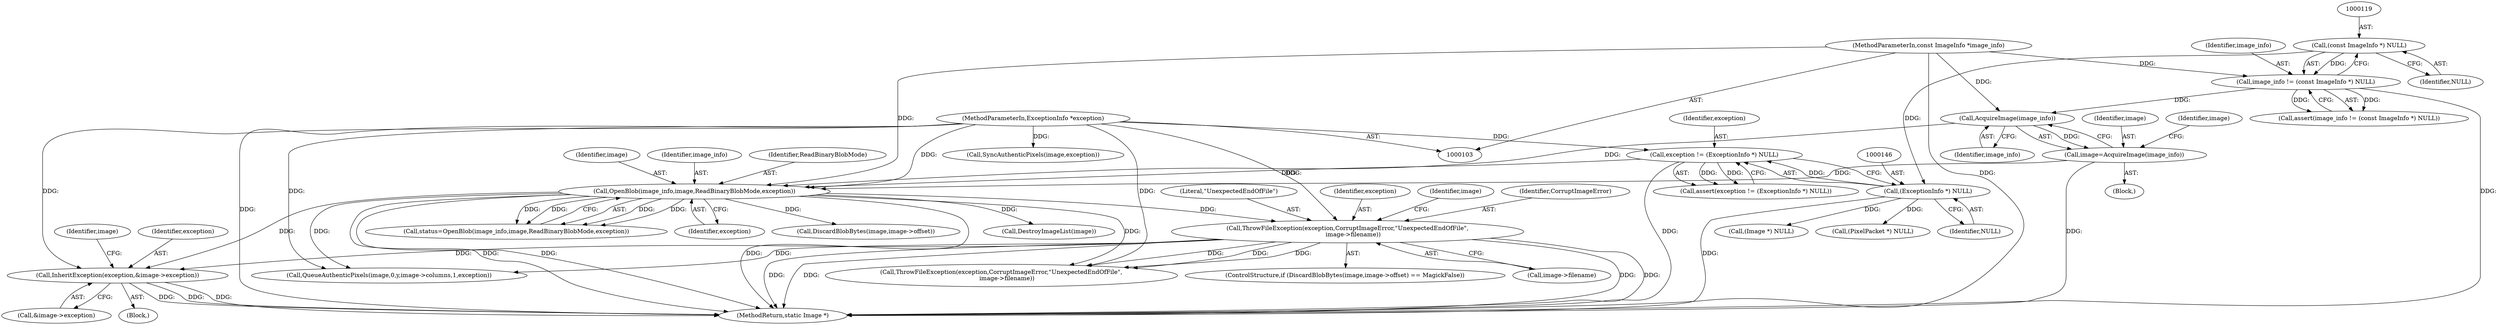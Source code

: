 digraph "0_ImageMagick_f6e9d0d9955e85bdd7540b251cd50d598dacc5e6_35@pointer" {
"1000251" [label="(Call,InheritException(exception,&image->exception))"];
"1000175" [label="(Call,OpenBlob(image_info,image,ReadBinaryBlobMode,exception))"];
"1000156" [label="(Call,AcquireImage(image_info))"];
"1000116" [label="(Call,image_info != (const ImageInfo *) NULL)"];
"1000104" [label="(MethodParameterIn,const ImageInfo *image_info)"];
"1000118" [label="(Call,(const ImageInfo *) NULL)"];
"1000154" [label="(Call,image=AcquireImage(image_info))"];
"1000143" [label="(Call,exception != (ExceptionInfo *) NULL)"];
"1000105" [label="(MethodParameterIn,ExceptionInfo *exception)"];
"1000145" [label="(Call,(ExceptionInfo *) NULL)"];
"1000201" [label="(Call,ThrowFileException(exception,CorruptImageError,\"UnexpectedEndOfFile\",\n      image->filename))"];
"1000288" [label="(Call,(PixelPacket *) NULL)"];
"1000162" [label="(Identifier,image)"];
"1000104" [label="(MethodParameterIn,const ImageInfo *image_info)"];
"1000105" [label="(MethodParameterIn,ExceptionInfo *exception)"];
"1000205" [label="(Call,image->filename)"];
"1000259" [label="(Identifier,image)"];
"1000116" [label="(Call,image_info != (const ImageInfo *) NULL)"];
"1000145" [label="(Call,(ExceptionInfo *) NULL)"];
"1000176" [label="(Identifier,image_info)"];
"1000177" [label="(Identifier,image)"];
"1000143" [label="(Call,exception != (ExceptionInfo *) NULL)"];
"1000179" [label="(Identifier,exception)"];
"1000154" [label="(Call,image=AcquireImage(image_info))"];
"1000120" [label="(Identifier,NULL)"];
"1000201" [label="(Call,ThrowFileException(exception,CorruptImageError,\"UnexpectedEndOfFile\",\n      image->filename))"];
"1000187" [label="(Call,DestroyImageList(image))"];
"1000155" [label="(Identifier,image)"];
"1000178" [label="(Identifier,ReadBinaryBlobMode)"];
"1000253" [label="(Call,&image->exception)"];
"1000147" [label="(Identifier,NULL)"];
"1000117" [label="(Identifier,image_info)"];
"1000106" [label="(Block,)"];
"1000157" [label="(Identifier,image_info)"];
"1000276" [label="(Call,QueueAuthenticPixels(image,0,y,image->columns,1,exception))"];
"1000175" [label="(Call,OpenBlob(image_info,image,ReadBinaryBlobMode,exception))"];
"1000190" [label="(Call,(Image *) NULL)"];
"1000202" [label="(Identifier,exception)"];
"1000379" [label="(Call,ThrowFileException(exception,CorruptImageError,\"UnexpectedEndOfFile\",\n      image->filename))"];
"1000349" [label="(Call,SyncAuthenticPixels(image,exception))"];
"1000250" [label="(Block,)"];
"1000142" [label="(Call,assert(exception != (ExceptionInfo *) NULL))"];
"1000193" [label="(ControlStructure,if (DiscardBlobBytes(image,image->offset) == MagickFalse))"];
"1000173" [label="(Call,status=OpenBlob(image_info,image,ReadBinaryBlobMode,exception))"];
"1000210" [label="(Identifier,image)"];
"1000393" [label="(MethodReturn,static Image *)"];
"1000195" [label="(Call,DiscardBlobBytes(image,image->offset))"];
"1000115" [label="(Call,assert(image_info != (const ImageInfo *) NULL))"];
"1000251" [label="(Call,InheritException(exception,&image->exception))"];
"1000156" [label="(Call,AcquireImage(image_info))"];
"1000252" [label="(Identifier,exception)"];
"1000203" [label="(Identifier,CorruptImageError)"];
"1000144" [label="(Identifier,exception)"];
"1000118" [label="(Call,(const ImageInfo *) NULL)"];
"1000204" [label="(Literal,\"UnexpectedEndOfFile\")"];
"1000251" -> "1000250"  [label="AST: "];
"1000251" -> "1000253"  [label="CFG: "];
"1000252" -> "1000251"  [label="AST: "];
"1000253" -> "1000251"  [label="AST: "];
"1000259" -> "1000251"  [label="CFG: "];
"1000251" -> "1000393"  [label="DDG: "];
"1000251" -> "1000393"  [label="DDG: "];
"1000251" -> "1000393"  [label="DDG: "];
"1000175" -> "1000251"  [label="DDG: "];
"1000201" -> "1000251"  [label="DDG: "];
"1000105" -> "1000251"  [label="DDG: "];
"1000175" -> "1000173"  [label="AST: "];
"1000175" -> "1000179"  [label="CFG: "];
"1000176" -> "1000175"  [label="AST: "];
"1000177" -> "1000175"  [label="AST: "];
"1000178" -> "1000175"  [label="AST: "];
"1000179" -> "1000175"  [label="AST: "];
"1000173" -> "1000175"  [label="CFG: "];
"1000175" -> "1000393"  [label="DDG: "];
"1000175" -> "1000393"  [label="DDG: "];
"1000175" -> "1000393"  [label="DDG: "];
"1000175" -> "1000173"  [label="DDG: "];
"1000175" -> "1000173"  [label="DDG: "];
"1000175" -> "1000173"  [label="DDG: "];
"1000175" -> "1000173"  [label="DDG: "];
"1000156" -> "1000175"  [label="DDG: "];
"1000104" -> "1000175"  [label="DDG: "];
"1000154" -> "1000175"  [label="DDG: "];
"1000143" -> "1000175"  [label="DDG: "];
"1000105" -> "1000175"  [label="DDG: "];
"1000175" -> "1000187"  [label="DDG: "];
"1000175" -> "1000195"  [label="DDG: "];
"1000175" -> "1000201"  [label="DDG: "];
"1000175" -> "1000276"  [label="DDG: "];
"1000175" -> "1000379"  [label="DDG: "];
"1000156" -> "1000154"  [label="AST: "];
"1000156" -> "1000157"  [label="CFG: "];
"1000157" -> "1000156"  [label="AST: "];
"1000154" -> "1000156"  [label="CFG: "];
"1000156" -> "1000154"  [label="DDG: "];
"1000116" -> "1000156"  [label="DDG: "];
"1000104" -> "1000156"  [label="DDG: "];
"1000116" -> "1000115"  [label="AST: "];
"1000116" -> "1000118"  [label="CFG: "];
"1000117" -> "1000116"  [label="AST: "];
"1000118" -> "1000116"  [label="AST: "];
"1000115" -> "1000116"  [label="CFG: "];
"1000116" -> "1000393"  [label="DDG: "];
"1000116" -> "1000115"  [label="DDG: "];
"1000116" -> "1000115"  [label="DDG: "];
"1000104" -> "1000116"  [label="DDG: "];
"1000118" -> "1000116"  [label="DDG: "];
"1000104" -> "1000103"  [label="AST: "];
"1000104" -> "1000393"  [label="DDG: "];
"1000118" -> "1000120"  [label="CFG: "];
"1000119" -> "1000118"  [label="AST: "];
"1000120" -> "1000118"  [label="AST: "];
"1000118" -> "1000145"  [label="DDG: "];
"1000154" -> "1000106"  [label="AST: "];
"1000155" -> "1000154"  [label="AST: "];
"1000162" -> "1000154"  [label="CFG: "];
"1000154" -> "1000393"  [label="DDG: "];
"1000143" -> "1000142"  [label="AST: "];
"1000143" -> "1000145"  [label="CFG: "];
"1000144" -> "1000143"  [label="AST: "];
"1000145" -> "1000143"  [label="AST: "];
"1000142" -> "1000143"  [label="CFG: "];
"1000143" -> "1000393"  [label="DDG: "];
"1000143" -> "1000142"  [label="DDG: "];
"1000143" -> "1000142"  [label="DDG: "];
"1000105" -> "1000143"  [label="DDG: "];
"1000145" -> "1000143"  [label="DDG: "];
"1000105" -> "1000103"  [label="AST: "];
"1000105" -> "1000393"  [label="DDG: "];
"1000105" -> "1000201"  [label="DDG: "];
"1000105" -> "1000276"  [label="DDG: "];
"1000105" -> "1000349"  [label="DDG: "];
"1000105" -> "1000379"  [label="DDG: "];
"1000145" -> "1000147"  [label="CFG: "];
"1000146" -> "1000145"  [label="AST: "];
"1000147" -> "1000145"  [label="AST: "];
"1000145" -> "1000393"  [label="DDG: "];
"1000145" -> "1000190"  [label="DDG: "];
"1000145" -> "1000288"  [label="DDG: "];
"1000201" -> "1000193"  [label="AST: "];
"1000201" -> "1000205"  [label="CFG: "];
"1000202" -> "1000201"  [label="AST: "];
"1000203" -> "1000201"  [label="AST: "];
"1000204" -> "1000201"  [label="AST: "];
"1000205" -> "1000201"  [label="AST: "];
"1000210" -> "1000201"  [label="CFG: "];
"1000201" -> "1000393"  [label="DDG: "];
"1000201" -> "1000393"  [label="DDG: "];
"1000201" -> "1000393"  [label="DDG: "];
"1000201" -> "1000393"  [label="DDG: "];
"1000201" -> "1000276"  [label="DDG: "];
"1000201" -> "1000379"  [label="DDG: "];
"1000201" -> "1000379"  [label="DDG: "];
"1000201" -> "1000379"  [label="DDG: "];
}
